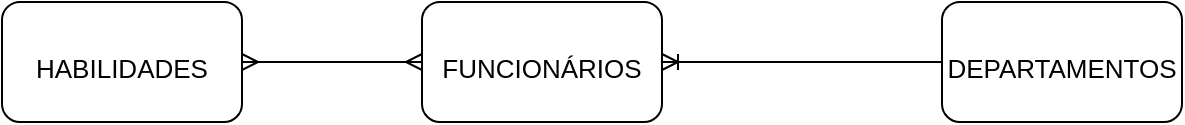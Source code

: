 <mxfile version="10.9.5" type="device"><diagram id="CfMzT5_-pbU7SzjBgDpw" name="CONCEITUAL"><mxGraphModel dx="1753" dy="628" grid="1" gridSize="10" guides="1" tooltips="1" connect="1" arrows="1" fold="1" page="1" pageScale="1" pageWidth="827" pageHeight="1169" math="0" shadow="0"><root><mxCell id="0"/><mxCell id="1" parent="0"/><mxCell id="4xCN5mM08JswddBFrEVh-1" value="" style="rounded=1;whiteSpace=wrap;html=1;" parent="1" vertex="1"><mxGeometry x="420" y="80" width="120" height="60" as="geometry"/></mxCell><mxCell id="4xCN5mM08JswddBFrEVh-2" value="&lt;font style=&quot;font-size: 13px&quot;&gt;DEPARTAMENTOS&lt;/font&gt;" style="text;html=1;strokeColor=none;fillColor=none;align=center;verticalAlign=middle;whiteSpace=wrap;rounded=0;fontSize=20;" parent="1" vertex="1"><mxGeometry x="420" y="80" width="120" height="60" as="geometry"/></mxCell><mxCell id="4xCN5mM08JswddBFrEVh-3" value="" style="rounded=1;whiteSpace=wrap;html=1;fontSize=20;" parent="1" vertex="1"><mxGeometry x="160" y="80" width="120" height="60" as="geometry"/></mxCell><mxCell id="4xCN5mM08JswddBFrEVh-4" value="&lt;font style=&quot;font-size: 13px&quot;&gt;FUNCIONÁRIOS&lt;/font&gt;" style="text;html=1;strokeColor=none;fillColor=none;align=center;verticalAlign=middle;whiteSpace=wrap;rounded=0;fontSize=20;" parent="1" vertex="1"><mxGeometry x="160" y="80" width="120" height="60" as="geometry"/></mxCell><mxCell id="4xCN5mM08JswddBFrEVh-5" value="" style="rounded=1;whiteSpace=wrap;html=1;fontSize=20;" parent="1" vertex="1"><mxGeometry x="-50" y="80" width="120" height="60" as="geometry"/></mxCell><mxCell id="4xCN5mM08JswddBFrEVh-6" value="&lt;font style=&quot;font-size: 13px&quot;&gt;HABILIDADES&lt;/font&gt;" style="text;html=1;strokeColor=none;fillColor=none;align=center;verticalAlign=middle;whiteSpace=wrap;rounded=0;fontSize=20;" parent="1" vertex="1"><mxGeometry x="-50" y="80" width="120" height="60" as="geometry"/></mxCell><mxCell id="4xCN5mM08JswddBFrEVh-10" value="" style="edgeStyle=entityRelationEdgeStyle;fontSize=12;html=1;endArrow=ERoneToMany;" parent="1" source="4xCN5mM08JswddBFrEVh-2" target="4xCN5mM08JswddBFrEVh-4" edge="1"><mxGeometry width="100" height="100" relative="1" as="geometry"><mxPoint x="70" y="390" as="sourcePoint"/><mxPoint x="170" y="290" as="targetPoint"/></mxGeometry></mxCell><mxCell id="4xCN5mM08JswddBFrEVh-12" value="" style="edgeStyle=entityRelationEdgeStyle;fontSize=12;html=1;endArrow=ERmany;startArrow=ERmany;" parent="1" source="4xCN5mM08JswddBFrEVh-6" target="4xCN5mM08JswddBFrEVh-4" edge="1"><mxGeometry width="100" height="100" relative="1" as="geometry"><mxPoint x="70" y="390" as="sourcePoint"/><mxPoint x="170" y="290" as="targetPoint"/></mxGeometry></mxCell></root></mxGraphModel></diagram><diagram id="dwtf6Kl4NBtcYeX_xEKt" name="LÓGICO"><mxGraphModel dx="926" dy="628" grid="1" gridSize="10" guides="1" tooltips="1" connect="1" arrows="1" fold="1" page="1" pageScale="1" pageWidth="827" pageHeight="1169" math="0" shadow="0"><root><mxCell id="DRNksoDz-0nMUl_TjL49-0"/><mxCell id="DRNksoDz-0nMUl_TjL49-1" parent="DRNksoDz-0nMUl_TjL49-0"/><mxCell id="DRNksoDz-0nMUl_TjL49-2" value="Departamentos" style="swimlane;fontStyle=0;childLayout=stackLayout;horizontal=1;startSize=26;fillColor=#e0e0e0;horizontalStack=0;resizeParent=1;resizeParentMax=0;resizeLast=0;collapsible=1;marginBottom=0;swimlaneFillColor=#ffffff;align=center;fontSize=14;" parent="DRNksoDz-0nMUl_TjL49-1" vertex="1"><mxGeometry x="220" y="63" width="160" height="86" as="geometry"/></mxCell><mxCell id="DRNksoDz-0nMUl_TjL49-3" value="IdDepartamento:&#10;Int" style="shape=partialRectangle;top=0;left=0;right=0;bottom=0;align=left;verticalAlign=middle;fillColor=none;spacingLeft=60;spacingRight=4;overflow=hidden;rotatable=0;points=[[0,0.5],[1,0.5]];portConstraint=eastwest;dropTarget=0;fontStyle=5;fontSize=12;" parent="DRNksoDz-0nMUl_TjL49-2" vertex="1"><mxGeometry y="26" width="160" height="30" as="geometry"/></mxCell><mxCell id="DRNksoDz-0nMUl_TjL49-4" value="PK" style="shape=partialRectangle;fontStyle=1;top=0;left=0;bottom=0;fillColor=none;align=left;verticalAlign=middle;spacingLeft=4;spacingRight=4;overflow=hidden;rotatable=0;points=[];portConstraint=eastwest;part=1;fontSize=12;" parent="DRNksoDz-0nMUl_TjL49-3" vertex="1" connectable="0"><mxGeometry width="56" height="30" as="geometry"/></mxCell><mxCell id="DRNksoDz-0nMUl_TjL49-5" value="Departamento:&#10;String" style="shape=partialRectangle;top=0;left=0;right=0;bottom=1;align=left;verticalAlign=middle;fillColor=none;spacingLeft=60;spacingRight=4;overflow=hidden;rotatable=0;points=[[0,0.5],[1,0.5]];portConstraint=eastwest;dropTarget=0;fontStyle=5;fontSize=12;" parent="DRNksoDz-0nMUl_TjL49-2" vertex="1"><mxGeometry y="56" width="160" height="30" as="geometry"/></mxCell><mxCell id="DRNksoDz-0nMUl_TjL49-6" value="PK" style="shape=partialRectangle;fontStyle=1;top=0;left=0;bottom=0;fillColor=none;align=left;verticalAlign=middle;spacingLeft=4;spacingRight=4;overflow=hidden;rotatable=0;points=[];portConstraint=eastwest;part=1;fontSize=12;" parent="DRNksoDz-0nMUl_TjL49-5" vertex="1" connectable="0"><mxGeometry width="56" height="30" as="geometry"/></mxCell><mxCell id="mH4IvQN19GJ8tQDnRwSc-0" value="Habilidades" style="swimlane;fontStyle=0;childLayout=stackLayout;horizontal=1;startSize=26;fillColor=#e0e0e0;horizontalStack=0;resizeParent=1;resizeParentMax=0;resizeLast=0;collapsible=1;marginBottom=0;swimlaneFillColor=#ffffff;align=center;fontSize=14;" parent="DRNksoDz-0nMUl_TjL49-1" vertex="1"><mxGeometry x="440" y="63" width="160" height="86" as="geometry"/></mxCell><mxCell id="mH4IvQN19GJ8tQDnRwSc-1" value="IdHabilidade: Int" style="shape=partialRectangle;top=0;left=0;right=0;bottom=0;align=left;verticalAlign=middle;fillColor=none;spacingLeft=60;spacingRight=4;overflow=hidden;rotatable=0;points=[[0,0.5],[1,0.5]];portConstraint=eastwest;dropTarget=0;fontStyle=5;fontSize=12;" parent="mH4IvQN19GJ8tQDnRwSc-0" vertex="1"><mxGeometry y="26" width="160" height="30" as="geometry"/></mxCell><mxCell id="mH4IvQN19GJ8tQDnRwSc-2" value="PK" style="shape=partialRectangle;fontStyle=1;top=0;left=0;bottom=0;fillColor=none;align=left;verticalAlign=middle;spacingLeft=4;spacingRight=4;overflow=hidden;rotatable=0;points=[];portConstraint=eastwest;part=1;fontSize=12;" parent="mH4IvQN19GJ8tQDnRwSc-1" vertex="1" connectable="0"><mxGeometry width="56" height="30" as="geometry"/></mxCell><mxCell id="mH4IvQN19GJ8tQDnRwSc-3" value="Habilidade: &#10;String" style="shape=partialRectangle;top=0;left=0;right=0;bottom=1;align=left;verticalAlign=middle;fillColor=none;spacingLeft=60;spacingRight=4;overflow=hidden;rotatable=0;points=[[0,0.5],[1,0.5]];portConstraint=eastwest;dropTarget=0;fontStyle=5;fontSize=12;" parent="mH4IvQN19GJ8tQDnRwSc-0" vertex="1"><mxGeometry y="56" width="160" height="30" as="geometry"/></mxCell><mxCell id="mH4IvQN19GJ8tQDnRwSc-4" value="PK" style="shape=partialRectangle;fontStyle=1;top=0;left=0;bottom=0;fillColor=none;align=left;verticalAlign=middle;spacingLeft=4;spacingRight=4;overflow=hidden;rotatable=0;points=[];portConstraint=eastwest;part=1;fontSize=12;" parent="mH4IvQN19GJ8tQDnRwSc-3" vertex="1" connectable="0"><mxGeometry width="56" height="30" as="geometry"/></mxCell><mxCell id="uLSNfQwFjbIW7SeD6-Bg-7" value="Funcionários" style="swimlane;fontStyle=0;childLayout=stackLayout;horizontal=1;startSize=26;fillColor=#e0e0e0;horizontalStack=0;resizeParent=1;resizeParentMax=0;resizeLast=0;collapsible=1;marginBottom=0;swimlaneFillColor=#ffffff;align=center;fontSize=14;" vertex="1" parent="DRNksoDz-0nMUl_TjL49-1"><mxGeometry x="220" y="200" width="160" height="130" as="geometry"/></mxCell><mxCell id="uLSNfQwFjbIW7SeD6-Bg-8" value="IdFuncionários:&#10;Int" style="shape=partialRectangle;top=0;left=0;right=0;bottom=0;align=left;verticalAlign=middle;fillColor=none;spacingLeft=60;spacingRight=4;overflow=hidden;rotatable=0;points=[[0,0.5],[1,0.5]];portConstraint=eastwest;dropTarget=0;fontStyle=5;fontSize=12;" vertex="1" parent="uLSNfQwFjbIW7SeD6-Bg-7"><mxGeometry y="26" width="160" height="30" as="geometry"/></mxCell><mxCell id="uLSNfQwFjbIW7SeD6-Bg-9" value="PK" style="shape=partialRectangle;fontStyle=1;top=0;left=0;bottom=0;fillColor=none;align=left;verticalAlign=middle;spacingLeft=4;spacingRight=4;overflow=hidden;rotatable=0;points=[];portConstraint=eastwest;part=1;fontSize=12;" vertex="1" connectable="0" parent="uLSNfQwFjbIW7SeD6-Bg-8"><mxGeometry width="56" height="30" as="geometry"/></mxCell><mxCell id="uLSNfQwFjbIW7SeD6-Bg-10" value="Nome: String" style="shape=partialRectangle;top=0;left=0;right=0;bottom=1;align=left;verticalAlign=middle;fillColor=none;spacingLeft=60;spacingRight=4;overflow=hidden;rotatable=0;points=[[0,0.5],[1,0.5]];portConstraint=eastwest;dropTarget=0;fontStyle=5;fontSize=12;" vertex="1" parent="uLSNfQwFjbIW7SeD6-Bg-7"><mxGeometry y="56" width="160" height="30" as="geometry"/></mxCell><mxCell id="uLSNfQwFjbIW7SeD6-Bg-11" value="PK" style="shape=partialRectangle;fontStyle=1;top=0;left=0;bottom=0;fillColor=none;align=left;verticalAlign=middle;spacingLeft=4;spacingRight=4;overflow=hidden;rotatable=0;points=[];portConstraint=eastwest;part=1;fontSize=12;" vertex="1" connectable="0" parent="uLSNfQwFjbIW7SeD6-Bg-10"><mxGeometry width="56" height="30" as="geometry"/></mxCell><mxCell id="uLSNfQwFjbIW7SeD6-Bg-12" value="IdDepartamento:&#10;Int" style="shape=partialRectangle;top=0;left=0;right=0;bottom=0;align=left;verticalAlign=top;fillColor=none;spacingLeft=60;spacingRight=4;overflow=hidden;rotatable=0;points=[[0,0.5],[1,0.5]];portConstraint=eastwest;dropTarget=0;fontSize=12;" vertex="1" parent="uLSNfQwFjbIW7SeD6-Bg-7"><mxGeometry y="86" width="160" height="44" as="geometry"/></mxCell><mxCell id="uLSNfQwFjbIW7SeD6-Bg-13" value="FK" style="shape=partialRectangle;top=0;left=0;bottom=0;fillColor=none;align=left;verticalAlign=top;spacingLeft=4;spacingRight=4;overflow=hidden;rotatable=0;points=[];portConstraint=eastwest;part=1;fontSize=12;" vertex="1" connectable="0" parent="uLSNfQwFjbIW7SeD6-Bg-12"><mxGeometry width="56" height="44" as="geometry"/></mxCell><mxCell id="uLSNfQwFjbIW7SeD6-Bg-14" value="Funcionários_Habilidades" style="swimlane;fontStyle=0;childLayout=stackLayout;horizontal=1;startSize=26;fillColor=#e0e0e0;horizontalStack=0;resizeParent=1;resizeParentMax=0;resizeLast=0;collapsible=1;marginBottom=0;swimlaneFillColor=#ffffff;align=center;fontSize=14;" vertex="1" parent="DRNksoDz-0nMUl_TjL49-1"><mxGeometry x="468" y="200" width="182" height="86" as="geometry"/></mxCell><mxCell id="uLSNfQwFjbIW7SeD6-Bg-15" value="IdFuncionários" style="shape=partialRectangle;top=0;left=0;right=0;bottom=0;align=left;verticalAlign=middle;fillColor=none;spacingLeft=60;spacingRight=4;overflow=hidden;rotatable=0;points=[[0,0.5],[1,0.5]];portConstraint=eastwest;dropTarget=0;fontStyle=5;fontSize=12;" vertex="1" parent="uLSNfQwFjbIW7SeD6-Bg-14"><mxGeometry y="26" width="182" height="30" as="geometry"/></mxCell><mxCell id="uLSNfQwFjbIW7SeD6-Bg-16" value="FK" style="shape=partialRectangle;fontStyle=1;top=0;left=0;bottom=0;fillColor=none;align=left;verticalAlign=middle;spacingLeft=4;spacingRight=4;overflow=hidden;rotatable=0;points=[];portConstraint=eastwest;part=1;fontSize=12;" vertex="1" connectable="0" parent="uLSNfQwFjbIW7SeD6-Bg-15"><mxGeometry width="56" height="30" as="geometry"/></mxCell><mxCell id="uLSNfQwFjbIW7SeD6-Bg-17" value="IdHabilidades" style="shape=partialRectangle;top=0;left=0;right=0;bottom=1;align=left;verticalAlign=middle;fillColor=none;spacingLeft=60;spacingRight=4;overflow=hidden;rotatable=0;points=[[0,0.5],[1,0.5]];portConstraint=eastwest;dropTarget=0;fontStyle=5;fontSize=12;" vertex="1" parent="uLSNfQwFjbIW7SeD6-Bg-14"><mxGeometry y="56" width="182" height="30" as="geometry"/></mxCell><mxCell id="uLSNfQwFjbIW7SeD6-Bg-18" value="FK" style="shape=partialRectangle;fontStyle=1;top=0;left=0;bottom=0;fillColor=none;align=left;verticalAlign=middle;spacingLeft=4;spacingRight=4;overflow=hidden;rotatable=0;points=[];portConstraint=eastwest;part=1;fontSize=12;" vertex="1" connectable="0" parent="uLSNfQwFjbIW7SeD6-Bg-17"><mxGeometry width="56" height="30" as="geometry"/></mxCell></root></mxGraphModel></diagram></mxfile>